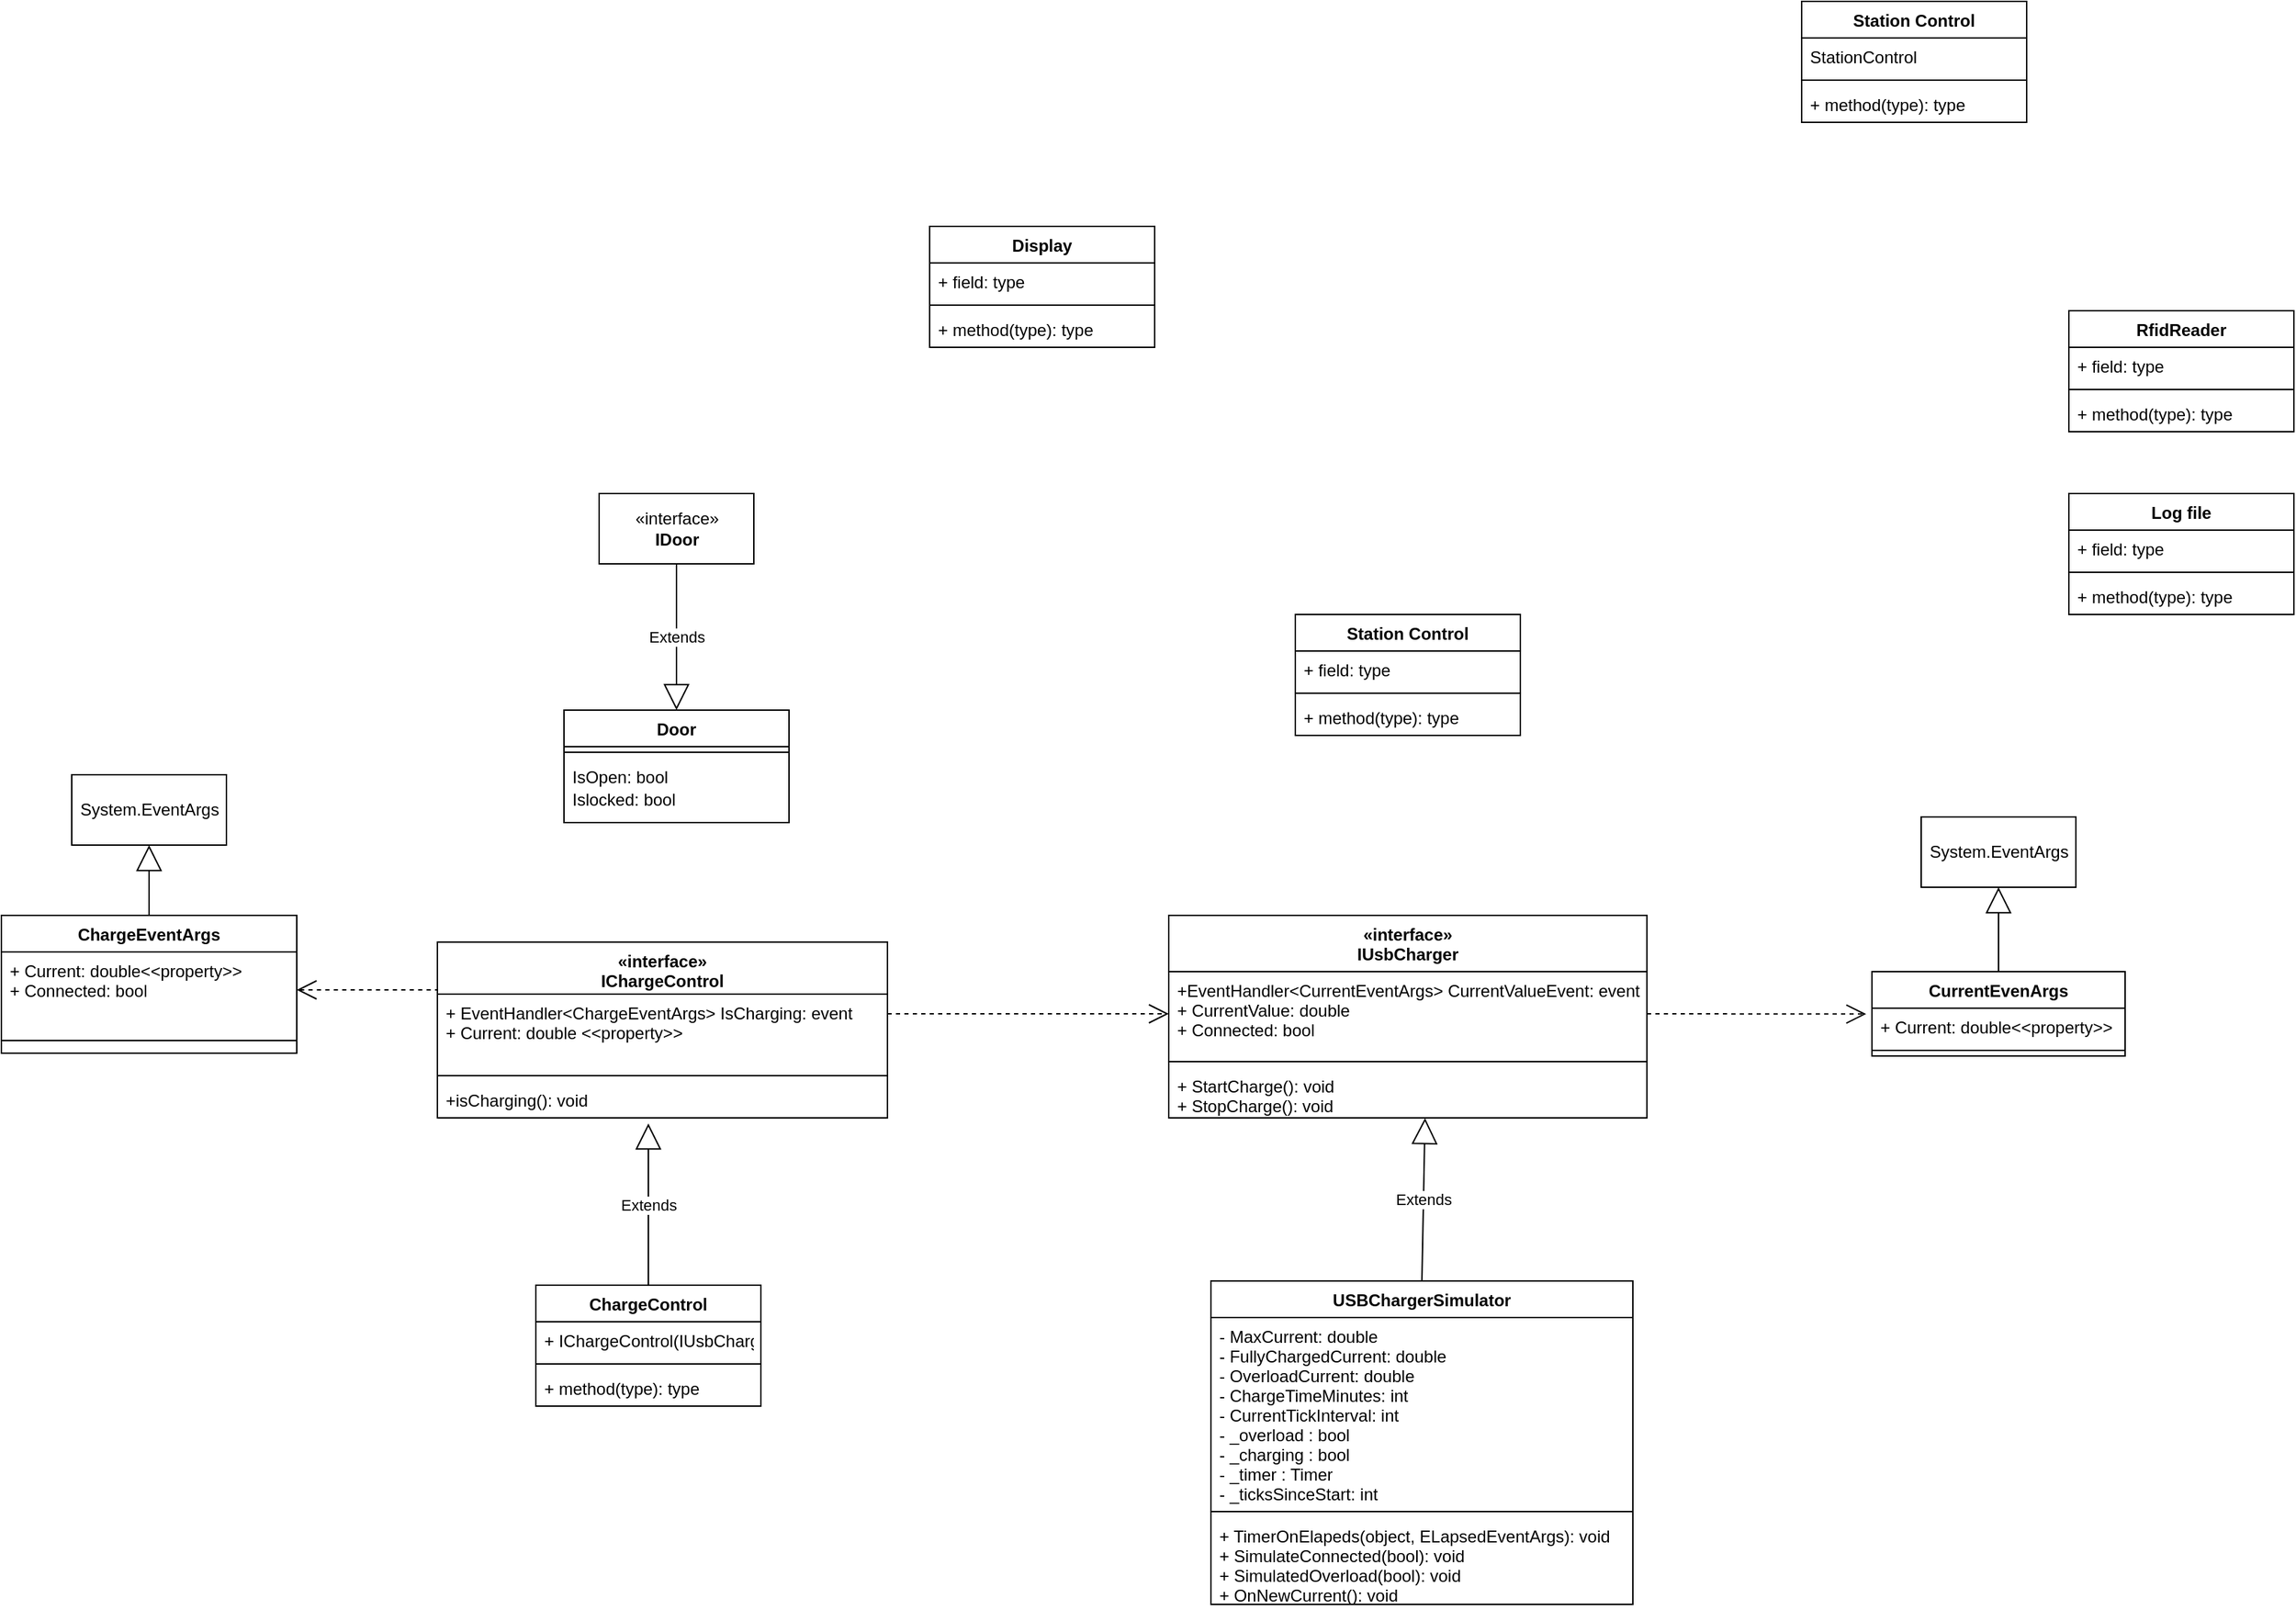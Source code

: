 <mxfile version="16.5.1" type="device"><diagram id="M8B4L-a6cHP2APJxVHDF" name="Side-1"><mxGraphModel dx="2374" dy="2824" grid="1" gridSize="10" guides="1" tooltips="1" connect="1" arrows="1" fold="1" page="1" pageScale="1" pageWidth="1200" pageHeight="1600" math="0" shadow="0"><root><mxCell id="0"/><mxCell id="1" parent="0"/><mxCell id="GhwjxGsXcL0qUjxKpyKz-1" value="Display" style="swimlane;fontStyle=1;align=center;verticalAlign=top;childLayout=stackLayout;horizontal=1;startSize=26;horizontalStack=0;resizeParent=1;resizeParentMax=0;resizeLast=0;collapsible=1;marginBottom=0;" parent="1" vertex="1"><mxGeometry x="720" y="150" width="160" height="86" as="geometry"/></mxCell><mxCell id="GhwjxGsXcL0qUjxKpyKz-2" value="+ field: type" style="text;strokeColor=none;fillColor=none;align=left;verticalAlign=top;spacingLeft=4;spacingRight=4;overflow=hidden;rotatable=0;points=[[0,0.5],[1,0.5]];portConstraint=eastwest;" parent="GhwjxGsXcL0qUjxKpyKz-1" vertex="1"><mxGeometry y="26" width="160" height="26" as="geometry"/></mxCell><mxCell id="GhwjxGsXcL0qUjxKpyKz-3" value="" style="line;strokeWidth=1;fillColor=none;align=left;verticalAlign=middle;spacingTop=-1;spacingLeft=3;spacingRight=3;rotatable=0;labelPosition=right;points=[];portConstraint=eastwest;" parent="GhwjxGsXcL0qUjxKpyKz-1" vertex="1"><mxGeometry y="52" width="160" height="8" as="geometry"/></mxCell><mxCell id="GhwjxGsXcL0qUjxKpyKz-4" value="+ method(type): type" style="text;strokeColor=none;fillColor=none;align=left;verticalAlign=top;spacingLeft=4;spacingRight=4;overflow=hidden;rotatable=0;points=[[0,0.5],[1,0.5]];portConstraint=eastwest;" parent="GhwjxGsXcL0qUjxKpyKz-1" vertex="1"><mxGeometry y="60" width="160" height="26" as="geometry"/></mxCell><mxCell id="GhwjxGsXcL0qUjxKpyKz-5" value="ChargeControl" style="swimlane;fontStyle=1;align=center;verticalAlign=top;childLayout=stackLayout;horizontal=1;startSize=26;horizontalStack=0;resizeParent=1;resizeParentMax=0;resizeLast=0;collapsible=1;marginBottom=0;" parent="1" vertex="1"><mxGeometry x="440" y="903" width="160" height="86" as="geometry"/></mxCell><mxCell id="GhwjxGsXcL0qUjxKpyKz-6" value="+ IChargeControl(IUsbCharger)" style="text;strokeColor=none;fillColor=none;align=left;verticalAlign=top;spacingLeft=4;spacingRight=4;overflow=hidden;rotatable=0;points=[[0,0.5],[1,0.5]];portConstraint=eastwest;" parent="GhwjxGsXcL0qUjxKpyKz-5" vertex="1"><mxGeometry y="26" width="160" height="26" as="geometry"/></mxCell><mxCell id="GhwjxGsXcL0qUjxKpyKz-7" value="" style="line;strokeWidth=1;fillColor=none;align=left;verticalAlign=middle;spacingTop=-1;spacingLeft=3;spacingRight=3;rotatable=0;labelPosition=right;points=[];portConstraint=eastwest;" parent="GhwjxGsXcL0qUjxKpyKz-5" vertex="1"><mxGeometry y="52" width="160" height="8" as="geometry"/></mxCell><mxCell id="GhwjxGsXcL0qUjxKpyKz-8" value="+ method(type): type" style="text;strokeColor=none;fillColor=none;align=left;verticalAlign=top;spacingLeft=4;spacingRight=4;overflow=hidden;rotatable=0;points=[[0,0.5],[1,0.5]];portConstraint=eastwest;" parent="GhwjxGsXcL0qUjxKpyKz-5" vertex="1"><mxGeometry y="60" width="160" height="26" as="geometry"/></mxCell><mxCell id="GhwjxGsXcL0qUjxKpyKz-9" value="Station Control" style="swimlane;fontStyle=1;align=center;verticalAlign=top;childLayout=stackLayout;horizontal=1;startSize=26;horizontalStack=0;resizeParent=1;resizeParentMax=0;resizeLast=0;collapsible=1;marginBottom=0;" parent="1" vertex="1"><mxGeometry x="980" y="426" width="160" height="86" as="geometry"/></mxCell><mxCell id="GhwjxGsXcL0qUjxKpyKz-10" value="+ field: type" style="text;strokeColor=none;fillColor=none;align=left;verticalAlign=top;spacingLeft=4;spacingRight=4;overflow=hidden;rotatable=0;points=[[0,0.5],[1,0.5]];portConstraint=eastwest;" parent="GhwjxGsXcL0qUjxKpyKz-9" vertex="1"><mxGeometry y="26" width="160" height="26" as="geometry"/></mxCell><mxCell id="GhwjxGsXcL0qUjxKpyKz-11" value="" style="line;strokeWidth=1;fillColor=none;align=left;verticalAlign=middle;spacingTop=-1;spacingLeft=3;spacingRight=3;rotatable=0;labelPosition=right;points=[];portConstraint=eastwest;" parent="GhwjxGsXcL0qUjxKpyKz-9" vertex="1"><mxGeometry y="52" width="160" height="8" as="geometry"/></mxCell><mxCell id="GhwjxGsXcL0qUjxKpyKz-12" value="+ method(type): type" style="text;strokeColor=none;fillColor=none;align=left;verticalAlign=top;spacingLeft=4;spacingRight=4;overflow=hidden;rotatable=0;points=[[0,0.5],[1,0.5]];portConstraint=eastwest;" parent="GhwjxGsXcL0qUjxKpyKz-9" vertex="1"><mxGeometry y="60" width="160" height="26" as="geometry"/></mxCell><mxCell id="GhwjxGsXcL0qUjxKpyKz-13" value="Door" style="swimlane;fontStyle=1;align=center;verticalAlign=top;childLayout=stackLayout;horizontal=1;startSize=26;horizontalStack=0;resizeParent=1;resizeParentMax=0;resizeLast=0;collapsible=1;marginBottom=0;" parent="1" vertex="1"><mxGeometry x="460" y="494" width="160" height="80" as="geometry"/></mxCell><mxCell id="GhwjxGsXcL0qUjxKpyKz-15" value="" style="line;strokeWidth=1;fillColor=none;align=left;verticalAlign=middle;spacingTop=-1;spacingLeft=3;spacingRight=3;rotatable=0;labelPosition=right;points=[];portConstraint=eastwest;" parent="GhwjxGsXcL0qUjxKpyKz-13" vertex="1"><mxGeometry y="26" width="160" height="8" as="geometry"/></mxCell><mxCell id="GhwjxGsXcL0qUjxKpyKz-16" value="IsOpen: bool" style="text;strokeColor=none;fillColor=none;align=left;verticalAlign=top;spacingLeft=4;spacingRight=4;overflow=hidden;rotatable=0;points=[[0,0.5],[1,0.5]];portConstraint=eastwest;" parent="GhwjxGsXcL0qUjxKpyKz-13" vertex="1"><mxGeometry y="34" width="160" height="46" as="geometry"/></mxCell><mxCell id="GhwjxGsXcL0qUjxKpyKz-17" value="RfidReader" style="swimlane;fontStyle=1;align=center;verticalAlign=top;childLayout=stackLayout;horizontal=1;startSize=26;horizontalStack=0;resizeParent=1;resizeParentMax=0;resizeLast=0;collapsible=1;marginBottom=0;" parent="1" vertex="1"><mxGeometry x="1530" y="210" width="160" height="86" as="geometry"/></mxCell><mxCell id="GhwjxGsXcL0qUjxKpyKz-18" value="+ field: type" style="text;strokeColor=none;fillColor=none;align=left;verticalAlign=top;spacingLeft=4;spacingRight=4;overflow=hidden;rotatable=0;points=[[0,0.5],[1,0.5]];portConstraint=eastwest;" parent="GhwjxGsXcL0qUjxKpyKz-17" vertex="1"><mxGeometry y="26" width="160" height="26" as="geometry"/></mxCell><mxCell id="GhwjxGsXcL0qUjxKpyKz-19" value="" style="line;strokeWidth=1;fillColor=none;align=left;verticalAlign=middle;spacingTop=-1;spacingLeft=3;spacingRight=3;rotatable=0;labelPosition=right;points=[];portConstraint=eastwest;" parent="GhwjxGsXcL0qUjxKpyKz-17" vertex="1"><mxGeometry y="52" width="160" height="8" as="geometry"/></mxCell><mxCell id="GhwjxGsXcL0qUjxKpyKz-20" value="+ method(type): type" style="text;strokeColor=none;fillColor=none;align=left;verticalAlign=top;spacingLeft=4;spacingRight=4;overflow=hidden;rotatable=0;points=[[0,0.5],[1,0.5]];portConstraint=eastwest;" parent="GhwjxGsXcL0qUjxKpyKz-17" vertex="1"><mxGeometry y="60" width="160" height="26" as="geometry"/></mxCell><mxCell id="GhwjxGsXcL0qUjxKpyKz-21" value="Log file" style="swimlane;fontStyle=1;align=center;verticalAlign=top;childLayout=stackLayout;horizontal=1;startSize=26;horizontalStack=0;resizeParent=1;resizeParentMax=0;resizeLast=0;collapsible=1;marginBottom=0;" parent="1" vertex="1"><mxGeometry x="1530" y="340" width="160" height="86" as="geometry"/></mxCell><mxCell id="GhwjxGsXcL0qUjxKpyKz-22" value="+ field: type" style="text;strokeColor=none;fillColor=none;align=left;verticalAlign=top;spacingLeft=4;spacingRight=4;overflow=hidden;rotatable=0;points=[[0,0.5],[1,0.5]];portConstraint=eastwest;" parent="GhwjxGsXcL0qUjxKpyKz-21" vertex="1"><mxGeometry y="26" width="160" height="26" as="geometry"/></mxCell><mxCell id="GhwjxGsXcL0qUjxKpyKz-23" value="" style="line;strokeWidth=1;fillColor=none;align=left;verticalAlign=middle;spacingTop=-1;spacingLeft=3;spacingRight=3;rotatable=0;labelPosition=right;points=[];portConstraint=eastwest;" parent="GhwjxGsXcL0qUjxKpyKz-21" vertex="1"><mxGeometry y="52" width="160" height="8" as="geometry"/></mxCell><mxCell id="GhwjxGsXcL0qUjxKpyKz-24" value="+ method(type): type" style="text;strokeColor=none;fillColor=none;align=left;verticalAlign=top;spacingLeft=4;spacingRight=4;overflow=hidden;rotatable=0;points=[[0,0.5],[1,0.5]];portConstraint=eastwest;" parent="GhwjxGsXcL0qUjxKpyKz-21" vertex="1"><mxGeometry y="60" width="160" height="26" as="geometry"/></mxCell><mxCell id="GhwjxGsXcL0qUjxKpyKz-25" value="USBChargerSimulator" style="swimlane;fontStyle=1;align=center;verticalAlign=top;childLayout=stackLayout;horizontal=1;startSize=26;horizontalStack=0;resizeParent=1;resizeParentMax=0;resizeLast=0;collapsible=1;marginBottom=0;" parent="1" vertex="1"><mxGeometry x="920" y="900" width="300" height="230" as="geometry"/></mxCell><mxCell id="GhwjxGsXcL0qUjxKpyKz-26" value="- MaxCurrent: double&#10;- FullyChargedCurrent: double&#10;- OverloadCurrent: double&#10;- ChargeTimeMinutes: int&#10;- CurrentTickInterval: int&#10;- _overload : bool&#10;- _charging : bool&#10;- _timer : Timer&#10;- _ticksSinceStart: int" style="text;strokeColor=none;fillColor=none;align=left;verticalAlign=top;spacingLeft=4;spacingRight=4;overflow=hidden;rotatable=0;points=[[0,0.5],[1,0.5]];portConstraint=eastwest;" parent="GhwjxGsXcL0qUjxKpyKz-25" vertex="1"><mxGeometry y="26" width="300" height="134" as="geometry"/></mxCell><mxCell id="GhwjxGsXcL0qUjxKpyKz-27" value="" style="line;strokeWidth=1;fillColor=none;align=left;verticalAlign=middle;spacingTop=-1;spacingLeft=3;spacingRight=3;rotatable=0;labelPosition=right;points=[];portConstraint=eastwest;" parent="GhwjxGsXcL0qUjxKpyKz-25" vertex="1"><mxGeometry y="160" width="300" height="8" as="geometry"/></mxCell><mxCell id="GhwjxGsXcL0qUjxKpyKz-28" value="+ TimerOnElapeds(object, ELapsedEventArgs): void&#10;+ SimulateConnected(bool): void&#10;+ SimulatedOverload(bool): void&#10;+ OnNewCurrent(): void" style="text;strokeColor=none;fillColor=none;align=left;verticalAlign=top;spacingLeft=4;spacingRight=4;overflow=hidden;rotatable=0;points=[[0,0.5],[1,0.5]];portConstraint=eastwest;" parent="GhwjxGsXcL0qUjxKpyKz-25" vertex="1"><mxGeometry y="168" width="300" height="62" as="geometry"/></mxCell><mxCell id="GhwjxGsXcL0qUjxKpyKz-30" value="«interface»&lt;br&gt;&lt;b&gt;IDoor&lt;br&gt;&lt;/b&gt;" style="html=1;" parent="1" vertex="1"><mxGeometry x="485" y="340" width="110" height="50" as="geometry"/></mxCell><mxCell id="GhwjxGsXcL0qUjxKpyKz-32" value="Extends" style="endArrow=block;endSize=16;endFill=0;html=1;rounded=0;exitX=0.5;exitY=0;exitDx=0;exitDy=0;entryX=0.536;entryY=1.005;entryDx=0;entryDy=0;entryPerimeter=0;" parent="1" source="GhwjxGsXcL0qUjxKpyKz-25" target="GhwjxGsXcL0qUjxKpyKz-43" edge="1"><mxGeometry width="160" relative="1" as="geometry"><mxPoint x="940" y="670" as="sourcePoint"/><mxPoint x="1048" y="630" as="targetPoint"/></mxGeometry></mxCell><mxCell id="GhwjxGsXcL0qUjxKpyKz-33" value="Extends" style="endArrow=block;endSize=16;endFill=0;html=1;rounded=0;entryX=0.5;entryY=0;entryDx=0;entryDy=0;exitX=0.5;exitY=1;exitDx=0;exitDy=0;" parent="1" target="GhwjxGsXcL0qUjxKpyKz-13" edge="1" source="GhwjxGsXcL0qUjxKpyKz-30"><mxGeometry width="160" relative="1" as="geometry"><mxPoint x="540" y="414" as="sourcePoint"/><mxPoint x="550" y="634" as="targetPoint"/></mxGeometry></mxCell><mxCell id="GhwjxGsXcL0qUjxKpyKz-14" value="Islocked: bool" style="text;strokeColor=none;fillColor=none;align=left;verticalAlign=top;spacingLeft=4;spacingRight=4;overflow=hidden;rotatable=0;points=[[0,0.5],[1,0.5]];portConstraint=eastwest;" parent="1" vertex="1"><mxGeometry x="460" y="544" width="160" height="26" as="geometry"/></mxCell><mxCell id="GhwjxGsXcL0qUjxKpyKz-35" value="Extends" style="endArrow=block;endSize=16;endFill=0;html=1;rounded=0;exitX=0.5;exitY=0;exitDx=0;exitDy=0;entryX=0.5;entryY=1;entryDx=0;entryDy=0;" parent="1" source="GhwjxGsXcL0qUjxKpyKz-5" edge="1"><mxGeometry width="160" relative="1" as="geometry"><mxPoint x="644.5" y="683" as="sourcePoint"/><mxPoint x="520" y="788" as="targetPoint"/></mxGeometry></mxCell><mxCell id="GhwjxGsXcL0qUjxKpyKz-36" value="Station Control" style="swimlane;fontStyle=1;align=center;verticalAlign=top;childLayout=stackLayout;horizontal=1;startSize=26;horizontalStack=0;resizeParent=1;resizeParentMax=0;resizeLast=0;collapsible=1;marginBottom=0;" parent="1" vertex="1"><mxGeometry x="1340" y="-10" width="160" height="86" as="geometry"/></mxCell><mxCell id="GhwjxGsXcL0qUjxKpyKz-37" value="StationControl" style="text;strokeColor=none;fillColor=none;align=left;verticalAlign=top;spacingLeft=4;spacingRight=4;overflow=hidden;rotatable=0;points=[[0,0.5],[1,0.5]];portConstraint=eastwest;" parent="GhwjxGsXcL0qUjxKpyKz-36" vertex="1"><mxGeometry y="26" width="160" height="26" as="geometry"/></mxCell><mxCell id="GhwjxGsXcL0qUjxKpyKz-38" value="" style="line;strokeWidth=1;fillColor=none;align=left;verticalAlign=middle;spacingTop=-1;spacingLeft=3;spacingRight=3;rotatable=0;labelPosition=right;points=[];portConstraint=eastwest;" parent="GhwjxGsXcL0qUjxKpyKz-36" vertex="1"><mxGeometry y="52" width="160" height="8" as="geometry"/></mxCell><mxCell id="GhwjxGsXcL0qUjxKpyKz-39" value="+ method(type): type" style="text;strokeColor=none;fillColor=none;align=left;verticalAlign=top;spacingLeft=4;spacingRight=4;overflow=hidden;rotatable=0;points=[[0,0.5],[1,0.5]];portConstraint=eastwest;" parent="GhwjxGsXcL0qUjxKpyKz-36" vertex="1"><mxGeometry y="60" width="160" height="26" as="geometry"/></mxCell><mxCell id="GhwjxGsXcL0qUjxKpyKz-40" value="«interface»&#10;IUsbCharger" style="swimlane;fontStyle=1;align=center;verticalAlign=top;childLayout=stackLayout;horizontal=1;startSize=40;horizontalStack=0;resizeParent=1;resizeParentMax=0;resizeLast=0;collapsible=1;marginBottom=0;" parent="1" vertex="1"><mxGeometry x="890" y="640" width="340" height="144" as="geometry"/></mxCell><mxCell id="GhwjxGsXcL0qUjxKpyKz-41" value="+EventHandler&lt;CurrentEventArgs&gt; CurrentValueEvent: event&#10;+ CurrentValue: double&#10;+ Connected: bool" style="text;strokeColor=none;fillColor=none;align=left;verticalAlign=top;spacingLeft=4;spacingRight=4;overflow=hidden;rotatable=0;points=[[0,0.5],[1,0.5]];portConstraint=eastwest;" parent="GhwjxGsXcL0qUjxKpyKz-40" vertex="1"><mxGeometry y="40" width="340" height="60" as="geometry"/></mxCell><mxCell id="GhwjxGsXcL0qUjxKpyKz-42" value="" style="line;strokeWidth=1;fillColor=none;align=left;verticalAlign=middle;spacingTop=-1;spacingLeft=3;spacingRight=3;rotatable=0;labelPosition=right;points=[];portConstraint=eastwest;" parent="GhwjxGsXcL0qUjxKpyKz-40" vertex="1"><mxGeometry y="100" width="340" height="8" as="geometry"/></mxCell><mxCell id="GhwjxGsXcL0qUjxKpyKz-43" value="+ StartCharge(): void&#10;+ StopCharge(): void" style="text;strokeColor=none;fillColor=none;align=left;verticalAlign=top;spacingLeft=4;spacingRight=4;overflow=hidden;rotatable=0;points=[[0,0.5],[1,0.5]];portConstraint=eastwest;" parent="GhwjxGsXcL0qUjxKpyKz-40" vertex="1"><mxGeometry y="108" width="340" height="36" as="geometry"/></mxCell><mxCell id="GhwjxGsXcL0qUjxKpyKz-50" value="System.EventArgs" style="html=1;" parent="1" vertex="1"><mxGeometry x="1425" y="570" width="110" height="50" as="geometry"/></mxCell><mxCell id="GhwjxGsXcL0qUjxKpyKz-51" value="CurrentEvenArgs" style="swimlane;fontStyle=1;align=center;verticalAlign=top;childLayout=stackLayout;horizontal=1;startSize=26;horizontalStack=0;resizeParent=1;resizeParentMax=0;resizeLast=0;collapsible=1;marginBottom=0;" parent="1" vertex="1"><mxGeometry x="1390" y="680" width="180" height="60" as="geometry"/></mxCell><mxCell id="GhwjxGsXcL0qUjxKpyKz-52" value="+ Current: double&lt;&lt;property&gt;&gt;" style="text;strokeColor=none;fillColor=none;align=left;verticalAlign=top;spacingLeft=4;spacingRight=4;overflow=hidden;rotatable=0;points=[[0,0.5],[1,0.5]];portConstraint=eastwest;" parent="GhwjxGsXcL0qUjxKpyKz-51" vertex="1"><mxGeometry y="26" width="180" height="26" as="geometry"/></mxCell><mxCell id="GhwjxGsXcL0qUjxKpyKz-53" value="" style="line;strokeWidth=1;fillColor=none;align=left;verticalAlign=middle;spacingTop=-1;spacingLeft=3;spacingRight=3;rotatable=0;labelPosition=right;points=[];portConstraint=eastwest;" parent="GhwjxGsXcL0qUjxKpyKz-51" vertex="1"><mxGeometry y="52" width="180" height="8" as="geometry"/></mxCell><mxCell id="GhwjxGsXcL0qUjxKpyKz-55" value="" style="endArrow=block;endSize=16;endFill=0;html=1;rounded=0;exitX=0.5;exitY=0;exitDx=0;exitDy=0;entryX=0.5;entryY=1;entryDx=0;entryDy=0;" parent="1" source="GhwjxGsXcL0qUjxKpyKz-51" target="GhwjxGsXcL0qUjxKpyKz-50" edge="1"><mxGeometry x="0.143" y="-19" width="160" relative="1" as="geometry"><mxPoint x="1475" y="885.82" as="sourcePoint"/><mxPoint x="1477.24" y="770.0" as="targetPoint"/><mxPoint as="offset"/></mxGeometry></mxCell><mxCell id="GhwjxGsXcL0qUjxKpyKz-56" value="" style="endArrow=open;endSize=12;dashed=1;html=1;rounded=0;exitX=1;exitY=0.5;exitDx=0;exitDy=0;entryX=-0.023;entryY=0.16;entryDx=0;entryDy=0;entryPerimeter=0;" parent="1" source="GhwjxGsXcL0qUjxKpyKz-41" target="GhwjxGsXcL0qUjxKpyKz-52" edge="1"><mxGeometry width="160" relative="1" as="geometry"><mxPoint x="1270" y="810" as="sourcePoint"/><mxPoint x="1430" y="810" as="targetPoint"/></mxGeometry></mxCell><mxCell id="GhwjxGsXcL0qUjxKpyKz-57" value="System.EventArgs" style="html=1;" parent="1" vertex="1"><mxGeometry x="110" y="540" width="110" height="50" as="geometry"/></mxCell><mxCell id="GhwjxGsXcL0qUjxKpyKz-58" value="ChargeEventArgs" style="swimlane;fontStyle=1;align=center;verticalAlign=top;childLayout=stackLayout;horizontal=1;startSize=26;horizontalStack=0;resizeParent=1;resizeParentMax=0;resizeLast=0;collapsible=1;marginBottom=0;" parent="1" vertex="1"><mxGeometry x="60" y="640" width="210" height="98" as="geometry"/></mxCell><mxCell id="GhwjxGsXcL0qUjxKpyKz-59" value="+ Current: double&lt;&lt;property&gt;&gt;&#10;+ Connected: bool&#10;" style="text;strokeColor=none;fillColor=none;align=left;verticalAlign=top;spacingLeft=4;spacingRight=4;overflow=hidden;rotatable=0;points=[[0,0.5],[1,0.5]];portConstraint=eastwest;" parent="GhwjxGsXcL0qUjxKpyKz-58" vertex="1"><mxGeometry y="26" width="210" height="54" as="geometry"/></mxCell><mxCell id="GhwjxGsXcL0qUjxKpyKz-60" value="" style="line;strokeWidth=1;fillColor=none;align=left;verticalAlign=middle;spacingTop=-1;spacingLeft=3;spacingRight=3;rotatable=0;labelPosition=right;points=[];portConstraint=eastwest;" parent="GhwjxGsXcL0qUjxKpyKz-58" vertex="1"><mxGeometry y="80" width="210" height="18" as="geometry"/></mxCell><mxCell id="GhwjxGsXcL0qUjxKpyKz-61" value="" style="endArrow=block;endSize=16;endFill=0;html=1;rounded=0;exitX=0.5;exitY=0;exitDx=0;exitDy=0;entryX=0.5;entryY=1;entryDx=0;entryDy=0;" parent="1" source="GhwjxGsXcL0qUjxKpyKz-58" target="GhwjxGsXcL0qUjxKpyKz-57" edge="1"><mxGeometry x="0.143" y="-19" width="160" relative="1" as="geometry"><mxPoint x="195" y="885.82" as="sourcePoint"/><mxPoint x="197.24" y="770" as="targetPoint"/><mxPoint as="offset"/></mxGeometry></mxCell><mxCell id="GhwjxGsXcL0qUjxKpyKz-62" value="" style="endArrow=open;endSize=12;dashed=1;html=1;rounded=0;exitX=0.004;exitY=0.272;exitDx=0;exitDy=0;entryX=1;entryY=0.5;entryDx=0;entryDy=0;exitPerimeter=0;" parent="1" source="GhwjxGsXcL0qUjxKpyKz-66" target="GhwjxGsXcL0qUjxKpyKz-59" edge="1"><mxGeometry width="160" relative="1" as="geometry"><mxPoint x="349.66" y="692.36" as="sourcePoint"/><mxPoint x="835.86" y="470.16" as="targetPoint"/></mxGeometry></mxCell><mxCell id="GhwjxGsXcL0qUjxKpyKz-63" value="" style="endArrow=open;endSize=12;dashed=1;html=1;rounded=0;exitX=1;exitY=0.5;exitDx=0;exitDy=0;entryX=0;entryY=0.5;entryDx=0;entryDy=0;" parent="1" target="GhwjxGsXcL0qUjxKpyKz-41" edge="1"><mxGeometry width="160" relative="1" as="geometry"><mxPoint x="690" y="710" as="sourcePoint"/><mxPoint x="620" y="950.64" as="targetPoint"/></mxGeometry></mxCell><mxCell id="GhwjxGsXcL0qUjxKpyKz-66" value="«interface»&#10;IChargeControl" style="swimlane;fontStyle=1;align=center;verticalAlign=top;childLayout=stackLayout;horizontal=1;startSize=37;horizontalStack=0;resizeParent=1;resizeParentMax=0;resizeLast=0;collapsible=1;marginBottom=0;" parent="1" vertex="1"><mxGeometry x="370" y="659" width="320" height="125" as="geometry"/></mxCell><mxCell id="GhwjxGsXcL0qUjxKpyKz-67" value="+ EventHandler&lt;ChargeEventArgs&gt; IsCharging: event&#10;+ Current: double &lt;&lt;property&gt;&gt;" style="text;strokeColor=none;fillColor=none;align=left;verticalAlign=top;spacingLeft=4;spacingRight=4;overflow=hidden;rotatable=0;points=[[0,0.5],[1,0.5]];portConstraint=eastwest;" parent="GhwjxGsXcL0qUjxKpyKz-66" vertex="1"><mxGeometry y="37" width="320" height="54" as="geometry"/></mxCell><mxCell id="GhwjxGsXcL0qUjxKpyKz-68" value="" style="line;strokeWidth=1;fillColor=none;align=left;verticalAlign=middle;spacingTop=-1;spacingLeft=3;spacingRight=3;rotatable=0;labelPosition=right;points=[];portConstraint=eastwest;" parent="GhwjxGsXcL0qUjxKpyKz-66" vertex="1"><mxGeometry y="91" width="320" height="8" as="geometry"/></mxCell><mxCell id="GhwjxGsXcL0qUjxKpyKz-69" value="+isCharging(): void" style="text;strokeColor=none;fillColor=none;align=left;verticalAlign=top;spacingLeft=4;spacingRight=4;overflow=hidden;rotatable=0;points=[[0,0.5],[1,0.5]];portConstraint=eastwest;" parent="GhwjxGsXcL0qUjxKpyKz-66" vertex="1"><mxGeometry y="99" width="320" height="26" as="geometry"/></mxCell></root></mxGraphModel></diagram></mxfile>